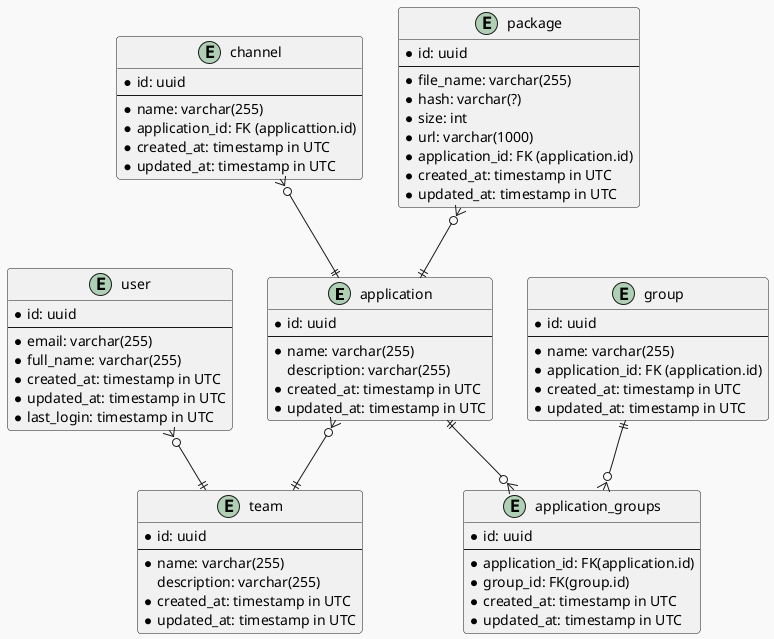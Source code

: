 @startuml
!theme mars
entity application {
* id: uuid
--
* name: varchar(255)
description: varchar(255)
* created_at: timestamp in UTC
* updated_at: timestamp in UTC
}

entity team {
* id: uuid
--
* name: varchar(255)
description: varchar(255)
* created_at: timestamp in UTC
* updated_at: timestamp in UTC
}

entity user {
* id: uuid
--
* email: varchar(255)
* full_name: varchar(255)
* created_at: timestamp in UTC
* updated_at: timestamp in UTC
* last_login: timestamp in UTC
}

entity channel {
* id: uuid
--
* name: varchar(255)
* application_id: FK (applicattion.id)
* created_at: timestamp in UTC
* updated_at: timestamp in UTC
}

entity package {
* id: uuid
--
* file_name: varchar(255)
* hash: varchar(?)
* size: int
* url: varchar(1000)
* application_id: FK (application.id)
* created_at: timestamp in UTC
* updated_at: timestamp in UTC
}

entity group {
* id: uuid
--
* name: varchar(255)
* application_id: FK (application.id)
* created_at: timestamp in UTC
* updated_at: timestamp in UTC
}

entity application_groups {
* id: uuid
--
* application_id: FK(application.id)
* group_id: FK(group.id)
* created_at: timestamp in UTC
* updated_at: timestamp in UTC
}

application }o--|| team
user }o--|| team
channel }o--|| application
package }o--|| application
application ||--o{ application_groups
group ||--o{ application_groups

@enduml
